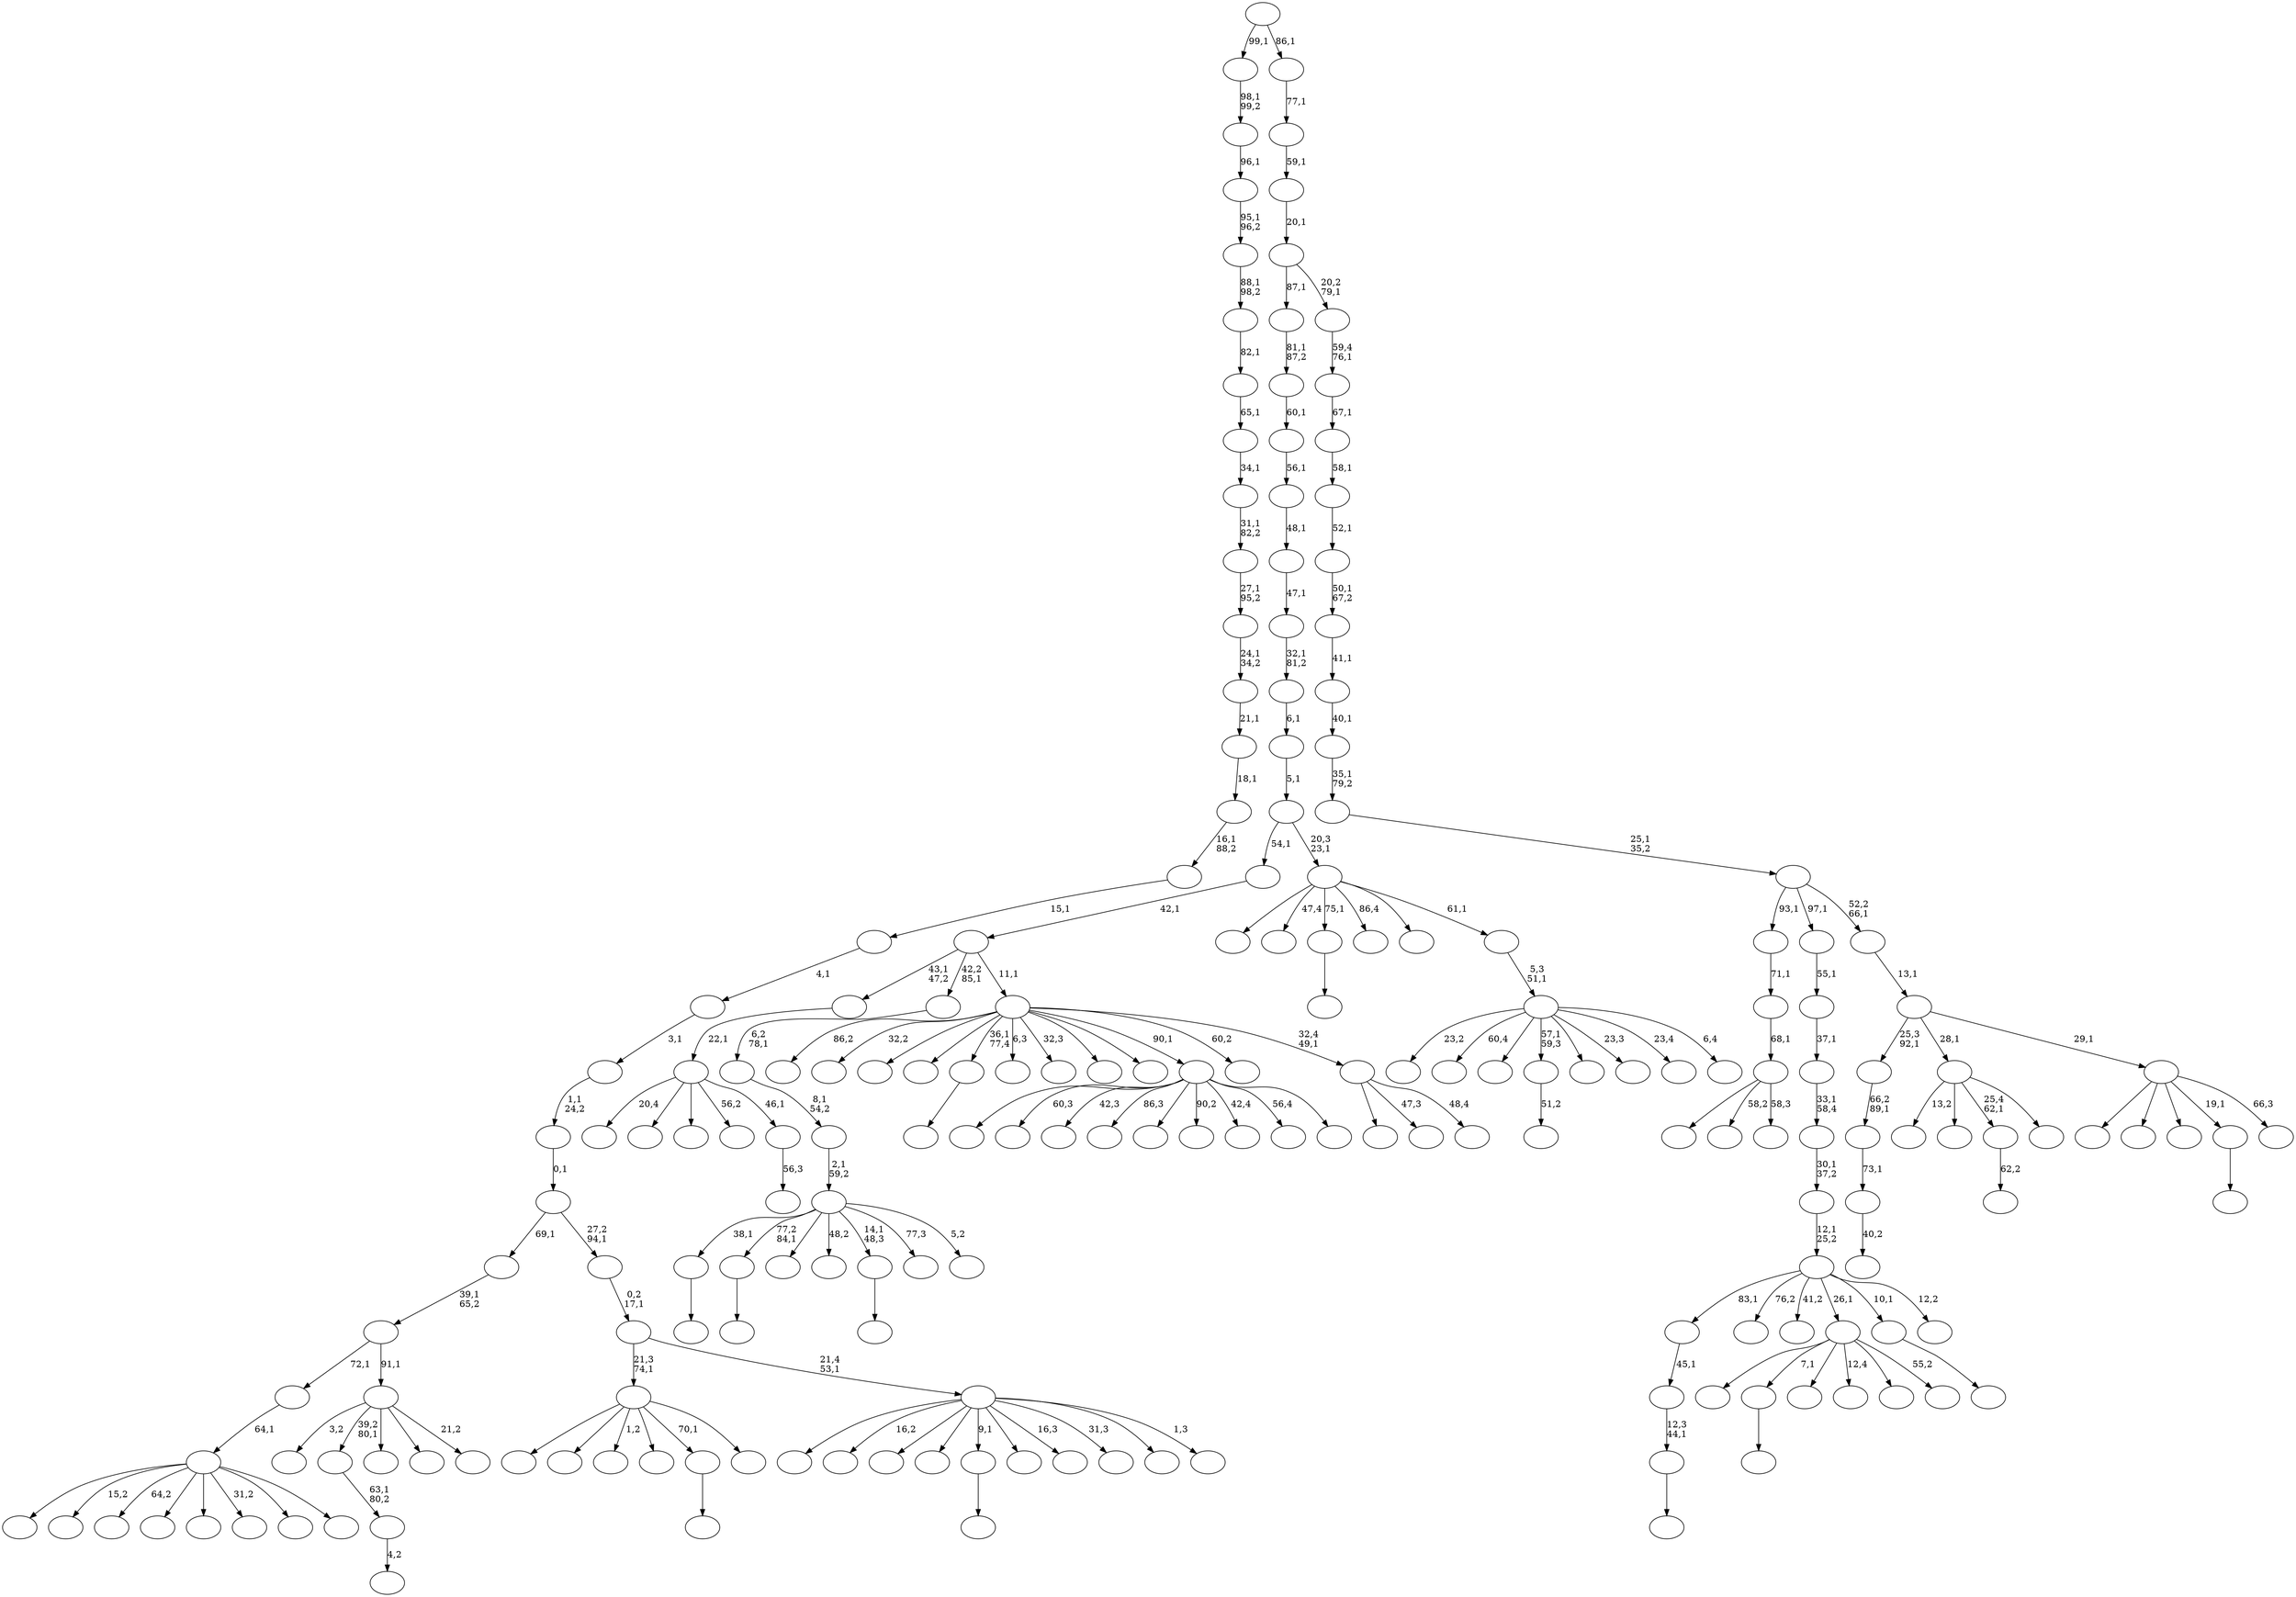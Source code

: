 digraph T {
	200 [label=""]
	199 [label=""]
	198 [label=""]
	197 [label=""]
	196 [label=""]
	195 [label=""]
	194 [label=""]
	193 [label=""]
	192 [label=""]
	191 [label=""]
	190 [label=""]
	189 [label=""]
	188 [label=""]
	187 [label=""]
	186 [label=""]
	185 [label=""]
	184 [label=""]
	183 [label=""]
	182 [label=""]
	181 [label=""]
	180 [label=""]
	179 [label=""]
	178 [label=""]
	177 [label=""]
	176 [label=""]
	175 [label=""]
	174 [label=""]
	173 [label=""]
	172 [label=""]
	171 [label=""]
	170 [label=""]
	169 [label=""]
	168 [label=""]
	167 [label=""]
	166 [label=""]
	165 [label=""]
	164 [label=""]
	163 [label=""]
	162 [label=""]
	161 [label=""]
	160 [label=""]
	159 [label=""]
	158 [label=""]
	157 [label=""]
	156 [label=""]
	155 [label=""]
	154 [label=""]
	153 [label=""]
	152 [label=""]
	151 [label=""]
	150 [label=""]
	149 [label=""]
	148 [label=""]
	147 [label=""]
	146 [label=""]
	145 [label=""]
	144 [label=""]
	143 [label=""]
	142 [label=""]
	141 [label=""]
	140 [label=""]
	139 [label=""]
	138 [label=""]
	137 [label=""]
	136 [label=""]
	135 [label=""]
	134 [label=""]
	133 [label=""]
	132 [label=""]
	131 [label=""]
	130 [label=""]
	129 [label=""]
	128 [label=""]
	127 [label=""]
	126 [label=""]
	125 [label=""]
	124 [label=""]
	123 [label=""]
	122 [label=""]
	121 [label=""]
	120 [label=""]
	119 [label=""]
	118 [label=""]
	117 [label=""]
	116 [label=""]
	115 [label=""]
	114 [label=""]
	113 [label=""]
	112 [label=""]
	111 [label=""]
	110 [label=""]
	109 [label=""]
	108 [label=""]
	107 [label=""]
	106 [label=""]
	105 [label=""]
	104 [label=""]
	103 [label=""]
	102 [label=""]
	101 [label=""]
	100 [label=""]
	99 [label=""]
	98 [label=""]
	97 [label=""]
	96 [label=""]
	95 [label=""]
	94 [label=""]
	93 [label=""]
	92 [label=""]
	91 [label=""]
	90 [label=""]
	89 [label=""]
	88 [label=""]
	87 [label=""]
	86 [label=""]
	85 [label=""]
	84 [label=""]
	83 [label=""]
	82 [label=""]
	81 [label=""]
	80 [label=""]
	79 [label=""]
	78 [label=""]
	77 [label=""]
	76 [label=""]
	75 [label=""]
	74 [label=""]
	73 [label=""]
	72 [label=""]
	71 [label=""]
	70 [label=""]
	69 [label=""]
	68 [label=""]
	67 [label=""]
	66 [label=""]
	65 [label=""]
	64 [label=""]
	63 [label=""]
	62 [label=""]
	61 [label=""]
	60 [label=""]
	59 [label=""]
	58 [label=""]
	57 [label=""]
	56 [label=""]
	55 [label=""]
	54 [label=""]
	53 [label=""]
	52 [label=""]
	51 [label=""]
	50 [label=""]
	49 [label=""]
	48 [label=""]
	47 [label=""]
	46 [label=""]
	45 [label=""]
	44 [label=""]
	43 [label=""]
	42 [label=""]
	41 [label=""]
	40 [label=""]
	39 [label=""]
	38 [label=""]
	37 [label=""]
	36 [label=""]
	35 [label=""]
	34 [label=""]
	33 [label=""]
	32 [label=""]
	31 [label=""]
	30 [label=""]
	29 [label=""]
	28 [label=""]
	27 [label=""]
	26 [label=""]
	25 [label=""]
	24 [label=""]
	23 [label=""]
	22 [label=""]
	21 [label=""]
	20 [label=""]
	19 [label=""]
	18 [label=""]
	17 [label=""]
	16 [label=""]
	15 [label=""]
	14 [label=""]
	13 [label=""]
	12 [label=""]
	11 [label=""]
	10 [label=""]
	9 [label=""]
	8 [label=""]
	7 [label=""]
	6 [label=""]
	5 [label=""]
	4 [label=""]
	3 [label=""]
	2 [label=""]
	1 [label=""]
	0 [label=""]
	196 -> 197 [label=""]
	190 -> 191 [label=""]
	183 -> 184 [label=""]
	178 -> 179 [label=""]
	169 -> 170 [label="51,2"]
	165 -> 166 [label=""]
	164 -> 165 [label="12,3\n44,1"]
	163 -> 164 [label="45,1"]
	157 -> 158 [label="62,2"]
	140 -> 141 [label="56,3"]
	139 -> 148 [label="20,4"]
	139 -> 147 [label=""]
	139 -> 144 [label=""]
	139 -> 143 [label="56,2"]
	139 -> 140 [label="46,1"]
	138 -> 139 [label="22,1"]
	135 -> 136 [label=""]
	128 -> 129 [label=""]
	124 -> 125 [label="4,2"]
	123 -> 124 [label="63,1\n80,2"]
	119 -> 120 [label=""]
	110 -> 111 [label=""]
	107 -> 108 [label=""]
	104 -> 194 [label=""]
	104 -> 190 [label="7,1"]
	104 -> 137 [label=""]
	104 -> 132 [label="12,4"]
	104 -> 126 [label=""]
	104 -> 105 [label="55,2"]
	100 -> 101 [label=""]
	97 -> 196 [label="38,1"]
	97 -> 183 [label="77,2\n84,1"]
	97 -> 152 [label=""]
	97 -> 145 [label="48,2"]
	97 -> 119 [label="14,1\n48,3"]
	97 -> 117 [label="77,3"]
	97 -> 98 [label="5,2"]
	96 -> 97 [label="2,1\n59,2"]
	95 -> 96 [label="8,1\n54,2"]
	94 -> 95 [label="6,2\n78,1"]
	90 -> 200 [label=""]
	90 -> 188 [label="60,3"]
	90 -> 168 [label="42,3"]
	90 -> 151 [label="86,3"]
	90 -> 149 [label=""]
	90 -> 131 [label="90,2"]
	90 -> 113 [label="42,4"]
	90 -> 93 [label="56,4"]
	90 -> 91 [label=""]
	88 -> 172 [label=""]
	88 -> 112 [label="58,2"]
	88 -> 89 [label="58,3"]
	87 -> 88 [label="68,1"]
	86 -> 87 [label="71,1"]
	83 -> 199 [label=""]
	83 -> 174 [label="15,2"]
	83 -> 155 [label="64,2"]
	83 -> 146 [label=""]
	83 -> 122 [label=""]
	83 -> 116 [label="31,2"]
	83 -> 109 [label=""]
	83 -> 84 [label=""]
	82 -> 83 [label="64,1"]
	80 -> 81 [label="40,2"]
	79 -> 80 [label="73,1"]
	78 -> 79 [label="66,2\n89,1"]
	76 -> 193 [label="13,2"]
	76 -> 167 [label=""]
	76 -> 157 [label="25,4\n62,1"]
	76 -> 77 [label=""]
	73 -> 185 [label=""]
	73 -> 156 [label=""]
	73 -> 142 [label="1,2"]
	73 -> 134 [label=""]
	73 -> 110 [label="70,1"]
	73 -> 74 [label=""]
	70 -> 182 [label=""]
	70 -> 175 [label="47,3"]
	70 -> 71 [label="48,4"]
	69 -> 195 [label="86,2"]
	69 -> 189 [label="32,2"]
	69 -> 186 [label=""]
	69 -> 180 [label=""]
	69 -> 178 [label="36,1\n77,4"]
	69 -> 162 [label="6,3"]
	69 -> 127 [label="32,3"]
	69 -> 121 [label=""]
	69 -> 106 [label=""]
	69 -> 90 [label="90,1"]
	69 -> 72 [label="60,2"]
	69 -> 70 [label="32,4\n49,1"]
	68 -> 138 [label="43,1\n47,2"]
	68 -> 94 [label="42,2\n85,1"]
	68 -> 69 [label="11,1"]
	67 -> 68 [label="42,1"]
	65 -> 163 [label="83,1"]
	65 -> 159 [label="76,2"]
	65 -> 153 [label="41,2"]
	65 -> 104 [label="26,1"]
	65 -> 100 [label="10,1"]
	65 -> 66 [label="12,2"]
	64 -> 65 [label="12,1\n25,2"]
	63 -> 64 [label="30,1\n37,2"]
	62 -> 63 [label="33,1\n58,4"]
	61 -> 62 [label="37,1"]
	60 -> 61 [label="55,1"]
	57 -> 171 [label="3,2"]
	57 -> 123 [label="39,2\n80,1"]
	57 -> 99 [label=""]
	57 -> 92 [label=""]
	57 -> 58 [label="21,2"]
	56 -> 82 [label="72,1"]
	56 -> 57 [label="91,1"]
	55 -> 56 [label="39,1\n65,2"]
	53 -> 173 [label=""]
	53 -> 160 [label="16,2"]
	53 -> 150 [label=""]
	53 -> 133 [label=""]
	53 -> 128 [label="9,1"]
	53 -> 115 [label=""]
	53 -> 114 [label="16,3"]
	53 -> 103 [label="31,3"]
	53 -> 75 [label=""]
	53 -> 54 [label="1,3"]
	52 -> 73 [label="21,3\n74,1"]
	52 -> 53 [label="21,4\n53,1"]
	51 -> 52 [label="0,2\n17,1"]
	50 -> 55 [label="69,1"]
	50 -> 51 [label="27,2\n94,1"]
	49 -> 50 [label="0,1"]
	48 -> 49 [label="1,1\n24,2"]
	47 -> 48 [label="3,1"]
	46 -> 47 [label="4,1"]
	45 -> 46 [label="15,1"]
	44 -> 45 [label="16,1\n88,2"]
	43 -> 44 [label="18,1"]
	42 -> 43 [label="21,1"]
	41 -> 42 [label="24,1\n34,2"]
	40 -> 41 [label="27,1\n95,2"]
	39 -> 40 [label="31,1\n82,2"]
	38 -> 39 [label="34,1"]
	37 -> 38 [label="65,1"]
	36 -> 37 [label="82,1"]
	35 -> 36 [label="88,1\n98,2"]
	34 -> 35 [label="95,1\n96,2"]
	33 -> 34 [label="96,1"]
	32 -> 33 [label="98,1\n99,2"]
	30 -> 192 [label="23,2"]
	30 -> 181 [label="60,4"]
	30 -> 176 [label=""]
	30 -> 169 [label="57,1\n59,3"]
	30 -> 130 [label=""]
	30 -> 118 [label="23,3"]
	30 -> 102 [label="23,4"]
	30 -> 31 [label="6,4"]
	29 -> 30 [label="5,3\n51,1"]
	28 -> 198 [label=""]
	28 -> 187 [label="47,4"]
	28 -> 135 [label="75,1"]
	28 -> 85 [label="86,4"]
	28 -> 59 [label=""]
	28 -> 29 [label="61,1"]
	27 -> 67 [label="54,1"]
	27 -> 28 [label="20,3\n23,1"]
	26 -> 27 [label="5,1"]
	25 -> 26 [label="6,1"]
	24 -> 25 [label="32,1\n81,2"]
	23 -> 24 [label="47,1"]
	22 -> 23 [label="48,1"]
	21 -> 22 [label="56,1"]
	20 -> 21 [label="60,1"]
	19 -> 20 [label="81,1\n87,2"]
	17 -> 177 [label=""]
	17 -> 161 [label=""]
	17 -> 154 [label=""]
	17 -> 107 [label="19,1"]
	17 -> 18 [label="66,3"]
	16 -> 78 [label="25,3\n92,1"]
	16 -> 76 [label="28,1"]
	16 -> 17 [label="29,1"]
	15 -> 16 [label="13,1"]
	14 -> 86 [label="93,1"]
	14 -> 60 [label="97,1"]
	14 -> 15 [label="52,2\n66,1"]
	13 -> 14 [label="25,1\n35,2"]
	12 -> 13 [label="35,1\n79,2"]
	11 -> 12 [label="40,1"]
	10 -> 11 [label="41,1"]
	9 -> 10 [label="50,1\n67,2"]
	8 -> 9 [label="52,1"]
	7 -> 8 [label="58,1"]
	6 -> 7 [label="67,1"]
	5 -> 6 [label="59,4\n76,1"]
	4 -> 19 [label="87,1"]
	4 -> 5 [label="20,2\n79,1"]
	3 -> 4 [label="20,1"]
	2 -> 3 [label="59,1"]
	1 -> 2 [label="77,1"]
	0 -> 32 [label="99,1"]
	0 -> 1 [label="86,1"]
}

